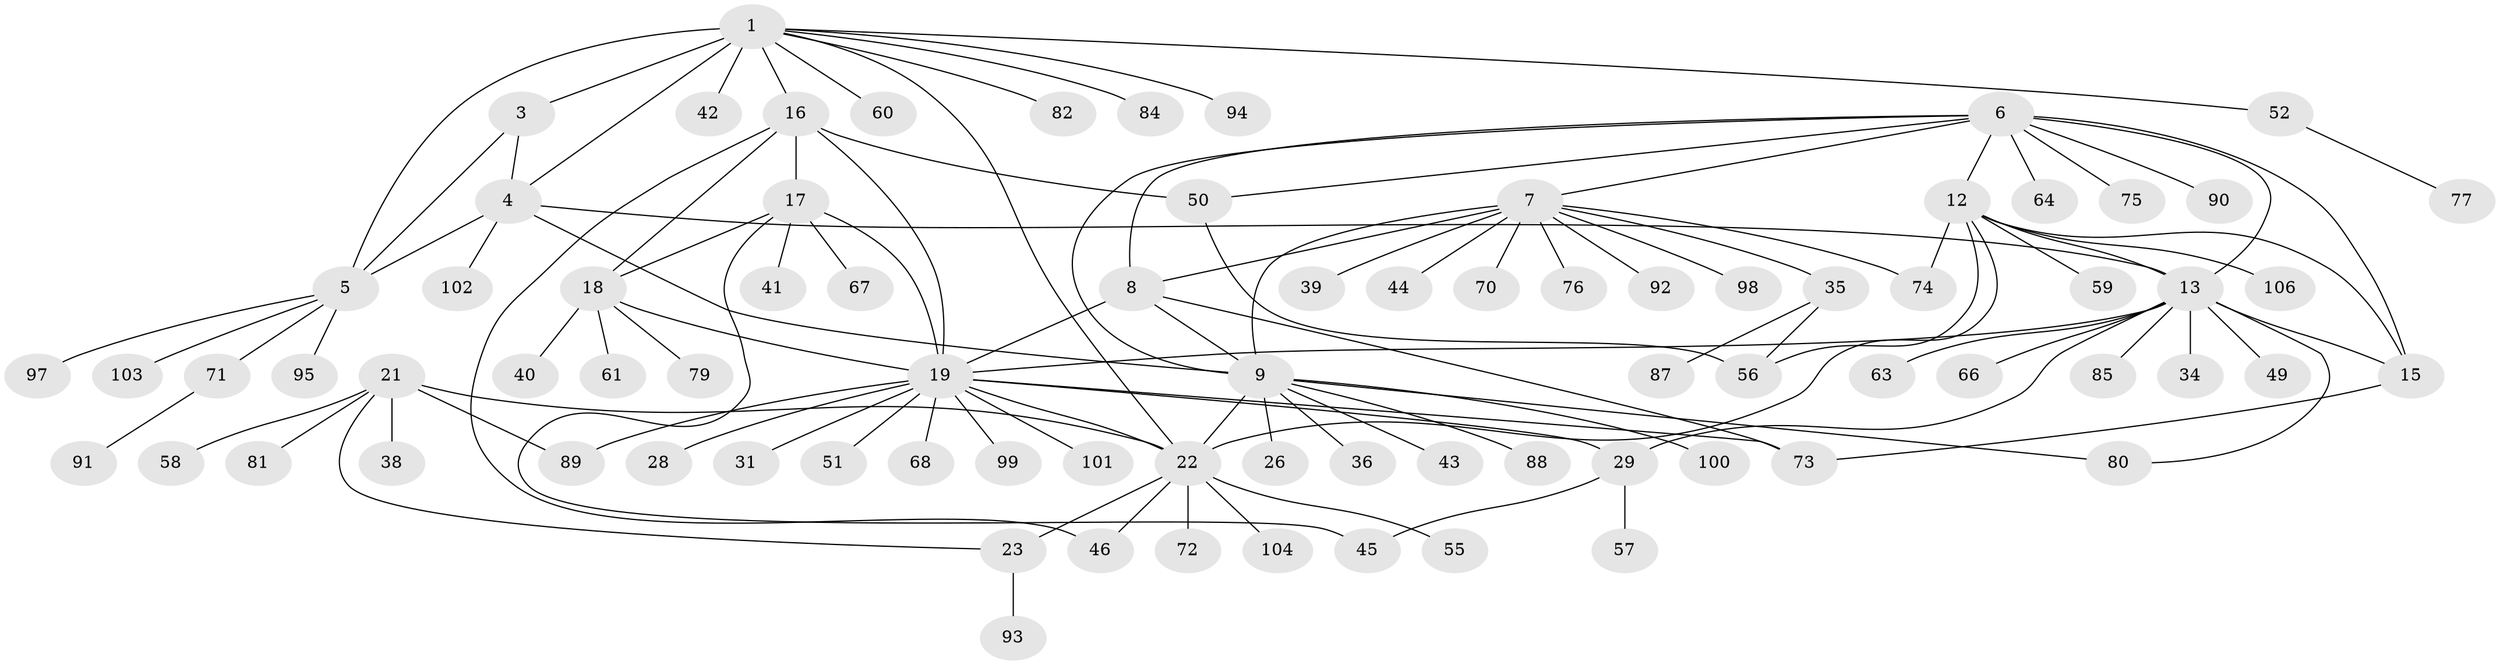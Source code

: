 // Generated by graph-tools (version 1.1) at 2025/24/03/03/25 07:24:18]
// undirected, 82 vertices, 111 edges
graph export_dot {
graph [start="1"]
  node [color=gray90,style=filled];
  1 [super="+2"];
  3;
  4 [super="+47"];
  5 [super="+54"];
  6 [super="+11"];
  7 [super="+32"];
  8 [super="+10"];
  9 [super="+27"];
  12 [super="+48"];
  13 [super="+14"];
  15;
  16 [super="+105"];
  17 [super="+53"];
  18 [super="+83"];
  19 [super="+20"];
  21 [super="+37"];
  22 [super="+24"];
  23 [super="+25"];
  26 [super="+30"];
  28;
  29 [super="+33"];
  31;
  34;
  35;
  36;
  38 [super="+65"];
  39;
  40;
  41;
  42;
  43;
  44;
  45 [super="+62"];
  46 [super="+96"];
  49;
  50;
  51;
  52 [super="+86"];
  55;
  56 [super="+69"];
  57;
  58;
  59;
  60;
  61;
  63;
  64;
  66;
  67;
  68;
  70;
  71;
  72;
  73 [super="+78"];
  74;
  75;
  76;
  77;
  79;
  80;
  81;
  82;
  84;
  85;
  87;
  88;
  89;
  90;
  91;
  92;
  93;
  94;
  95;
  97;
  98;
  99;
  100;
  101;
  102;
  103;
  104;
  106;
  1 -- 3 [weight=2];
  1 -- 4 [weight=2];
  1 -- 5 [weight=2];
  1 -- 42;
  1 -- 52;
  1 -- 60;
  1 -- 94;
  1 -- 16;
  1 -- 82;
  1 -- 84;
  1 -- 22;
  3 -- 4;
  3 -- 5;
  4 -- 5;
  4 -- 9;
  4 -- 102;
  4 -- 13;
  5 -- 71;
  5 -- 95;
  5 -- 97;
  5 -- 103;
  6 -- 7;
  6 -- 8 [weight=2];
  6 -- 9;
  6 -- 64;
  6 -- 75;
  6 -- 12;
  6 -- 13 [weight=2];
  6 -- 15;
  6 -- 50;
  6 -- 90;
  7 -- 8 [weight=2];
  7 -- 9;
  7 -- 35;
  7 -- 39;
  7 -- 44;
  7 -- 70;
  7 -- 74;
  7 -- 76;
  7 -- 92;
  7 -- 98;
  8 -- 9 [weight=2];
  8 -- 73;
  8 -- 19;
  9 -- 26;
  9 -- 36;
  9 -- 43;
  9 -- 80;
  9 -- 100;
  9 -- 88;
  9 -- 22;
  12 -- 13 [weight=2];
  12 -- 15;
  12 -- 22;
  12 -- 56;
  12 -- 59;
  12 -- 74;
  12 -- 106;
  13 -- 15 [weight=2];
  13 -- 29;
  13 -- 49;
  13 -- 85;
  13 -- 19;
  13 -- 34;
  13 -- 66;
  13 -- 80;
  13 -- 63;
  15 -- 73;
  16 -- 17;
  16 -- 18;
  16 -- 19 [weight=2];
  16 -- 50;
  16 -- 46;
  17 -- 18;
  17 -- 19 [weight=2];
  17 -- 41;
  17 -- 45;
  17 -- 67;
  18 -- 19 [weight=2];
  18 -- 40;
  18 -- 61;
  18 -- 79;
  19 -- 22;
  19 -- 28;
  19 -- 29;
  19 -- 31;
  19 -- 51;
  19 -- 68;
  19 -- 89;
  19 -- 99;
  19 -- 101;
  19 -- 73;
  21 -- 22 [weight=2];
  21 -- 23 [weight=2];
  21 -- 38;
  21 -- 58;
  21 -- 81;
  21 -- 89;
  22 -- 23 [weight=4];
  22 -- 46;
  22 -- 55;
  22 -- 72;
  22 -- 104;
  23 -- 93;
  29 -- 57;
  29 -- 45;
  35 -- 56;
  35 -- 87;
  50 -- 56;
  52 -- 77;
  71 -- 91;
}
